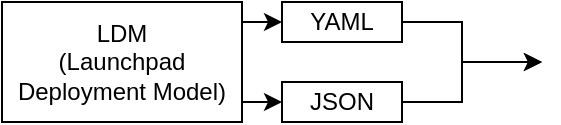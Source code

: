 <mxfile version="20.8.0" type="github">
  <diagram name="Page-1" id="2YBvvXClWsGukQMizWep">
    <mxGraphModel dx="588" dy="511" grid="1" gridSize="10" guides="1" tooltips="1" connect="1" arrows="1" fold="1" page="1" pageScale="1" pageWidth="850" pageHeight="1100" math="0" shadow="0">
      <root>
        <mxCell id="0" />
        <mxCell id="1" parent="0" />
        <mxCell id="z2ftnHPVlfeNSfTLjoup-11" style="edgeStyle=orthogonalEdgeStyle;rounded=0;orthogonalLoop=1;jettySize=auto;html=1;entryX=0;entryY=0.5;entryDx=0;entryDy=0;" edge="1" parent="1" target="z2ftnHPVlfeNSfTLjoup-2">
          <mxGeometry relative="1" as="geometry">
            <mxPoint x="240" y="180" as="sourcePoint" />
          </mxGeometry>
        </mxCell>
        <mxCell id="z2ftnHPVlfeNSfTLjoup-13" style="edgeStyle=orthogonalEdgeStyle;rounded=0;orthogonalLoop=1;jettySize=auto;html=1;entryX=0;entryY=0.5;entryDx=0;entryDy=0;exitX=0.993;exitY=0.833;exitDx=0;exitDy=0;exitPerimeter=0;" edge="1" parent="1" source="z2ftnHPVlfeNSfTLjoup-1" target="z2ftnHPVlfeNSfTLjoup-3">
          <mxGeometry relative="1" as="geometry" />
        </mxCell>
        <mxCell id="z2ftnHPVlfeNSfTLjoup-1" value="LDM&lt;br&gt;(Launchpad Deployment Model)" style="rounded=0;whiteSpace=wrap;html=1;" vertex="1" parent="1">
          <mxGeometry x="120" y="170" width="120" height="60" as="geometry" />
        </mxCell>
        <mxCell id="z2ftnHPVlfeNSfTLjoup-15" style="edgeStyle=orthogonalEdgeStyle;rounded=0;orthogonalLoop=1;jettySize=auto;html=1;" edge="1" parent="1" source="z2ftnHPVlfeNSfTLjoup-2">
          <mxGeometry relative="1" as="geometry">
            <mxPoint x="390" y="200" as="targetPoint" />
            <Array as="points">
              <mxPoint x="350" y="180" />
              <mxPoint x="350" y="200" />
              <mxPoint x="380" y="200" />
            </Array>
          </mxGeometry>
        </mxCell>
        <mxCell id="z2ftnHPVlfeNSfTLjoup-2" value="YAML" style="whiteSpace=wrap;html=1;rounded=0;" vertex="1" parent="1">
          <mxGeometry x="260" y="170" width="60" height="20" as="geometry" />
        </mxCell>
        <mxCell id="z2ftnHPVlfeNSfTLjoup-16" style="edgeStyle=orthogonalEdgeStyle;rounded=0;orthogonalLoop=1;jettySize=auto;html=1;" edge="1" parent="1" source="z2ftnHPVlfeNSfTLjoup-3">
          <mxGeometry relative="1" as="geometry">
            <mxPoint x="390" y="200" as="targetPoint" />
            <Array as="points">
              <mxPoint x="350" y="220" />
              <mxPoint x="350" y="200" />
            </Array>
          </mxGeometry>
        </mxCell>
        <mxCell id="z2ftnHPVlfeNSfTLjoup-3" value="JSON" style="whiteSpace=wrap;html=1;rounded=0;" vertex="1" parent="1">
          <mxGeometry x="260" y="210" width="60" height="20" as="geometry" />
        </mxCell>
      </root>
    </mxGraphModel>
  </diagram>
</mxfile>
